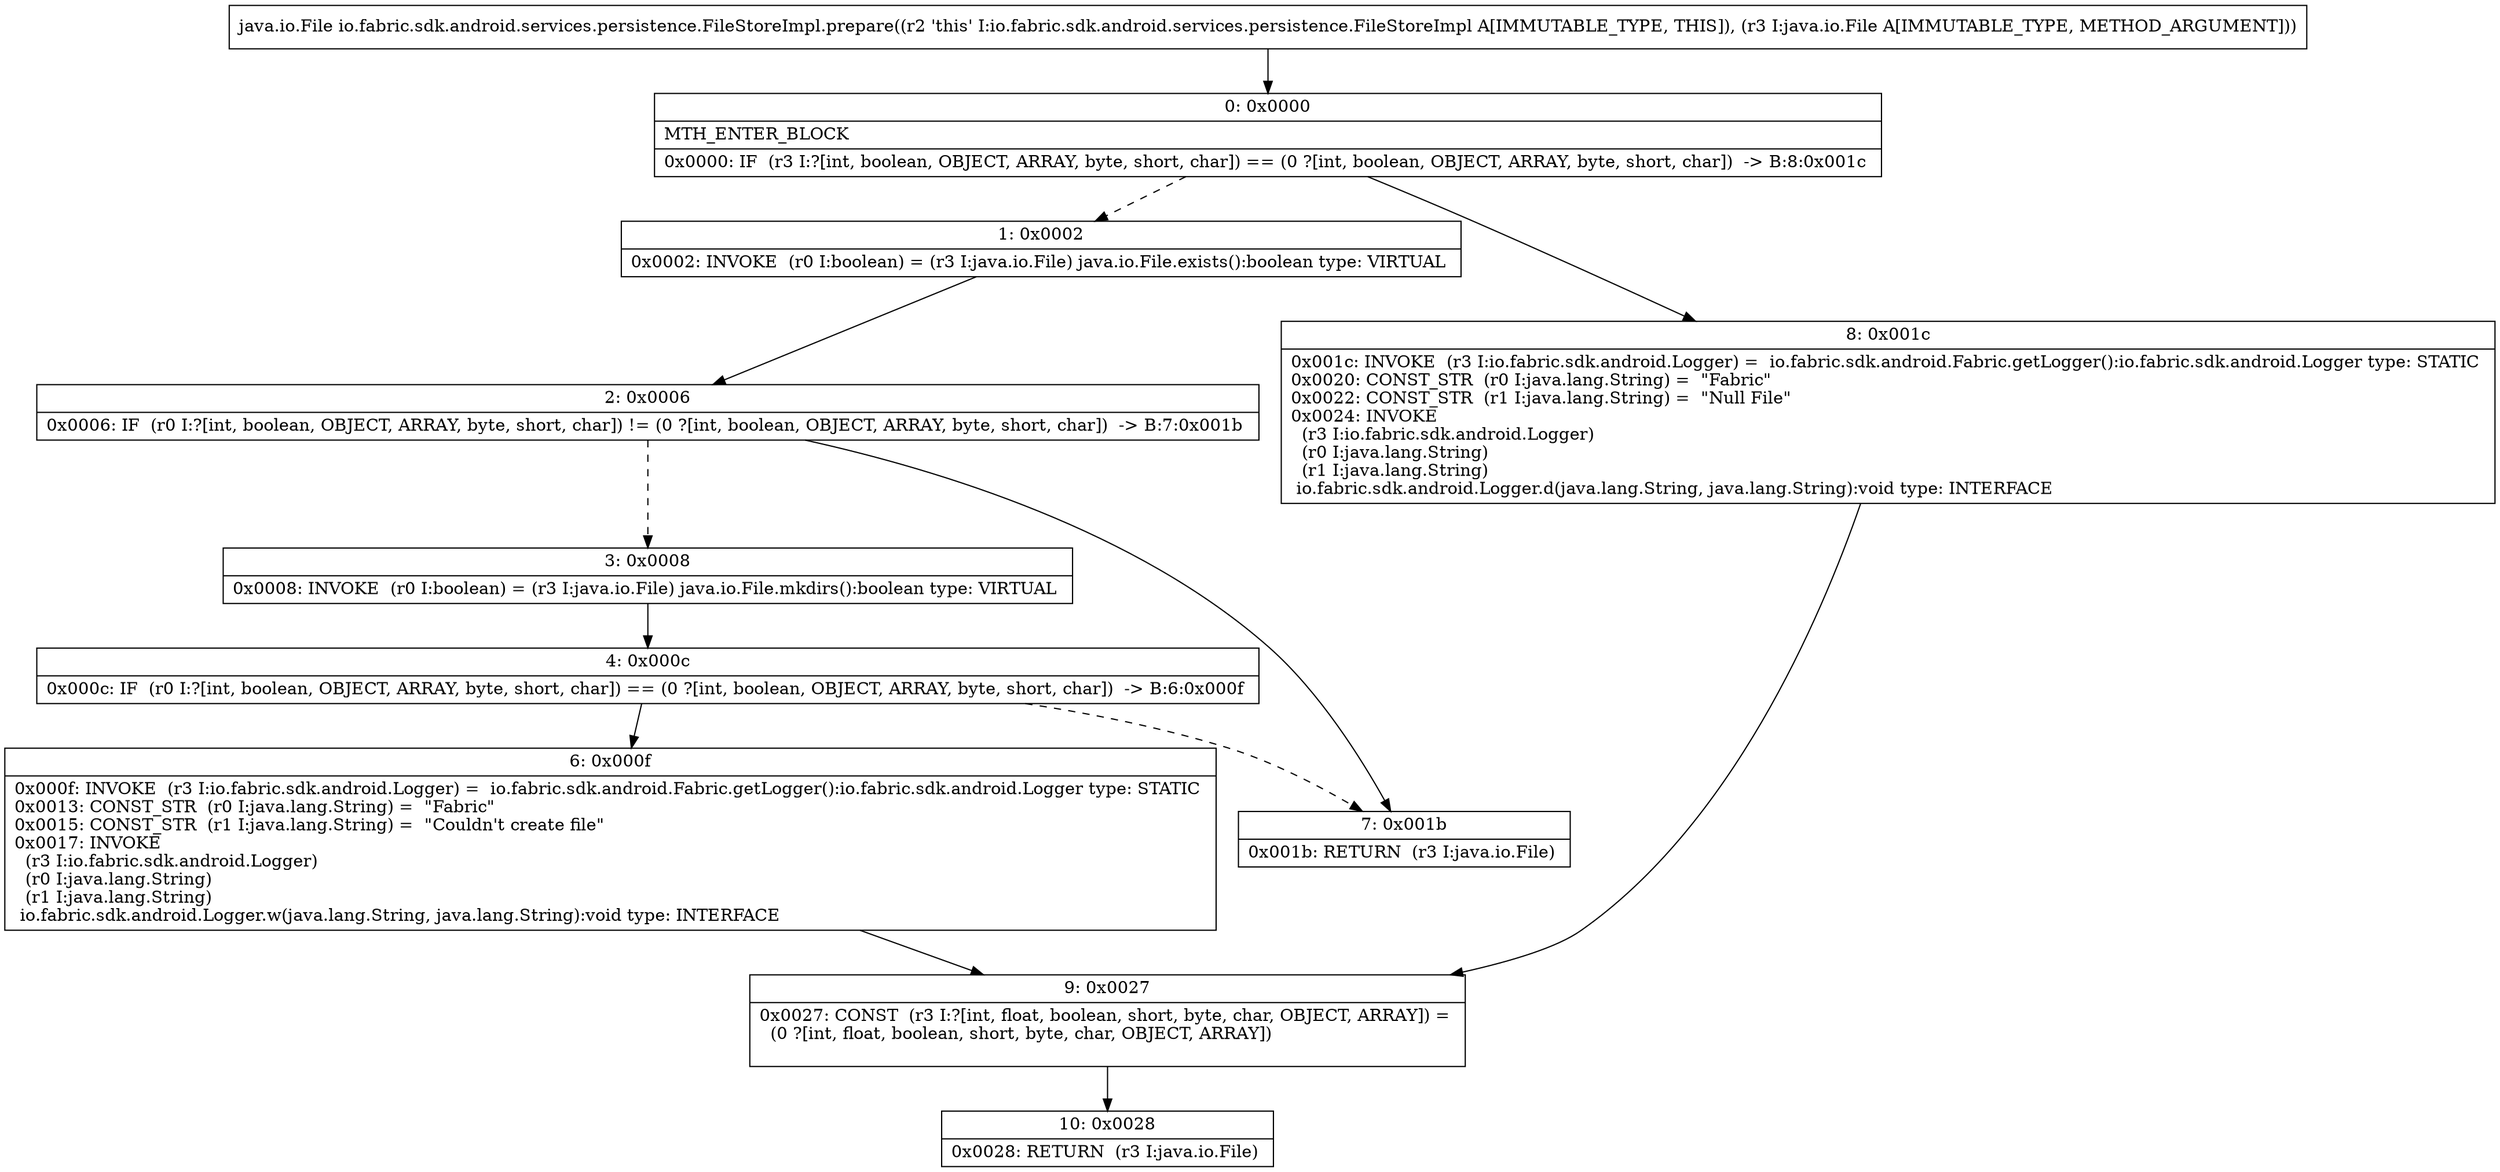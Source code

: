 digraph "CFG forio.fabric.sdk.android.services.persistence.FileStoreImpl.prepare(Ljava\/io\/File;)Ljava\/io\/File;" {
Node_0 [shape=record,label="{0\:\ 0x0000|MTH_ENTER_BLOCK\l|0x0000: IF  (r3 I:?[int, boolean, OBJECT, ARRAY, byte, short, char]) == (0 ?[int, boolean, OBJECT, ARRAY, byte, short, char])  \-\> B:8:0x001c \l}"];
Node_1 [shape=record,label="{1\:\ 0x0002|0x0002: INVOKE  (r0 I:boolean) = (r3 I:java.io.File) java.io.File.exists():boolean type: VIRTUAL \l}"];
Node_2 [shape=record,label="{2\:\ 0x0006|0x0006: IF  (r0 I:?[int, boolean, OBJECT, ARRAY, byte, short, char]) != (0 ?[int, boolean, OBJECT, ARRAY, byte, short, char])  \-\> B:7:0x001b \l}"];
Node_3 [shape=record,label="{3\:\ 0x0008|0x0008: INVOKE  (r0 I:boolean) = (r3 I:java.io.File) java.io.File.mkdirs():boolean type: VIRTUAL \l}"];
Node_4 [shape=record,label="{4\:\ 0x000c|0x000c: IF  (r0 I:?[int, boolean, OBJECT, ARRAY, byte, short, char]) == (0 ?[int, boolean, OBJECT, ARRAY, byte, short, char])  \-\> B:6:0x000f \l}"];
Node_6 [shape=record,label="{6\:\ 0x000f|0x000f: INVOKE  (r3 I:io.fabric.sdk.android.Logger) =  io.fabric.sdk.android.Fabric.getLogger():io.fabric.sdk.android.Logger type: STATIC \l0x0013: CONST_STR  (r0 I:java.lang.String) =  \"Fabric\" \l0x0015: CONST_STR  (r1 I:java.lang.String) =  \"Couldn't create file\" \l0x0017: INVOKE  \l  (r3 I:io.fabric.sdk.android.Logger)\l  (r0 I:java.lang.String)\l  (r1 I:java.lang.String)\l io.fabric.sdk.android.Logger.w(java.lang.String, java.lang.String):void type: INTERFACE \l}"];
Node_7 [shape=record,label="{7\:\ 0x001b|0x001b: RETURN  (r3 I:java.io.File) \l}"];
Node_8 [shape=record,label="{8\:\ 0x001c|0x001c: INVOKE  (r3 I:io.fabric.sdk.android.Logger) =  io.fabric.sdk.android.Fabric.getLogger():io.fabric.sdk.android.Logger type: STATIC \l0x0020: CONST_STR  (r0 I:java.lang.String) =  \"Fabric\" \l0x0022: CONST_STR  (r1 I:java.lang.String) =  \"Null File\" \l0x0024: INVOKE  \l  (r3 I:io.fabric.sdk.android.Logger)\l  (r0 I:java.lang.String)\l  (r1 I:java.lang.String)\l io.fabric.sdk.android.Logger.d(java.lang.String, java.lang.String):void type: INTERFACE \l}"];
Node_9 [shape=record,label="{9\:\ 0x0027|0x0027: CONST  (r3 I:?[int, float, boolean, short, byte, char, OBJECT, ARRAY]) = \l  (0 ?[int, float, boolean, short, byte, char, OBJECT, ARRAY])\l \l}"];
Node_10 [shape=record,label="{10\:\ 0x0028|0x0028: RETURN  (r3 I:java.io.File) \l}"];
MethodNode[shape=record,label="{java.io.File io.fabric.sdk.android.services.persistence.FileStoreImpl.prepare((r2 'this' I:io.fabric.sdk.android.services.persistence.FileStoreImpl A[IMMUTABLE_TYPE, THIS]), (r3 I:java.io.File A[IMMUTABLE_TYPE, METHOD_ARGUMENT])) }"];
MethodNode -> Node_0;
Node_0 -> Node_1[style=dashed];
Node_0 -> Node_8;
Node_1 -> Node_2;
Node_2 -> Node_3[style=dashed];
Node_2 -> Node_7;
Node_3 -> Node_4;
Node_4 -> Node_6;
Node_4 -> Node_7[style=dashed];
Node_6 -> Node_9;
Node_8 -> Node_9;
Node_9 -> Node_10;
}

